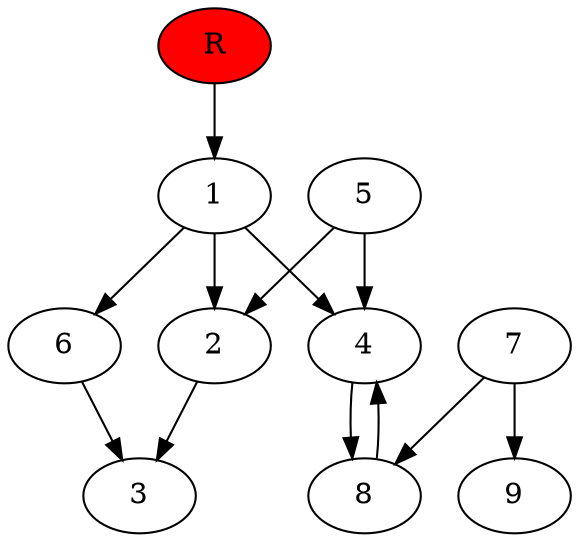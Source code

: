 digraph prb43517 {
	1
	2
	3
	4
	5
	6
	7
	8
	R [fillcolor="#ff0000" style=filled]
	1 -> 2
	1 -> 4
	1 -> 6
	2 -> 3
	4 -> 8
	5 -> 2
	5 -> 4
	6 -> 3
	7 -> 8
	7 -> 9
	8 -> 4
	R -> 1
}
